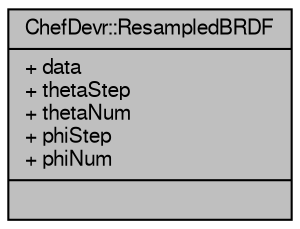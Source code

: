 digraph "ChefDevr::ResampledBRDF"
{
 // LATEX_PDF_SIZE
  edge [fontname="FreeSans",fontsize="10",labelfontname="FreeSans",labelfontsize="10"];
  node [fontname="FreeSans",fontsize="10",shape=record];
  Node1 [label="{ChefDevr::ResampledBRDF\n|+ data\l+ thetaStep\l+ thetaNum\l+ phiStep\l+ phiNum\l|}",height=0.2,width=0.4,color="black", fillcolor="grey75", style="filled", fontcolor="black",tooltip="Structure that encapsulates a resampled BRDF in a suitable format for albedo computation."];
}
